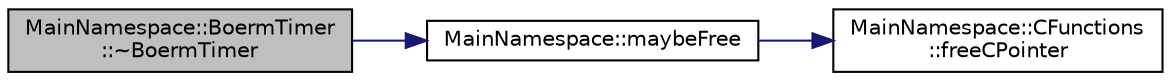 digraph "MainNamespace::BoermTimer::~BoermTimer"
{
 // INTERACTIVE_SVG=YES
 // LATEX_PDF_SIZE
  edge [fontname="Helvetica",fontsize="10",labelfontname="Helvetica",labelfontsize="10"];
  node [fontname="Helvetica",fontsize="10",shape=record];
  rankdir="LR";
  Node1 [label="MainNamespace::BoermTimer\l::~BoermTimer",height=0.2,width=0.4,color="black", fillcolor="grey75", style="filled", fontcolor="black",tooltip=" "];
  Node1 -> Node2 [color="midnightblue",fontsize="10",style="solid",fontname="Helvetica"];
  Node2 [label="MainNamespace::maybeFree",height=0.2,width=0.4,color="black", fillcolor="white", style="filled",URL="$namespace_main_namespace.html#a066656219cf67ef84d18b17a7daae845",tooltip=" "];
  Node2 -> Node3 [color="midnightblue",fontsize="10",style="solid",fontname="Helvetica"];
  Node3 [label="MainNamespace::CFunctions\l::freeCPointer",height=0.2,width=0.4,color="black", fillcolor="white", style="filled",URL="$namespace_main_namespace_1_1_c_functions.html#a4c174a200de18d1f8aa4f313eef7513a",tooltip=" "];
}
